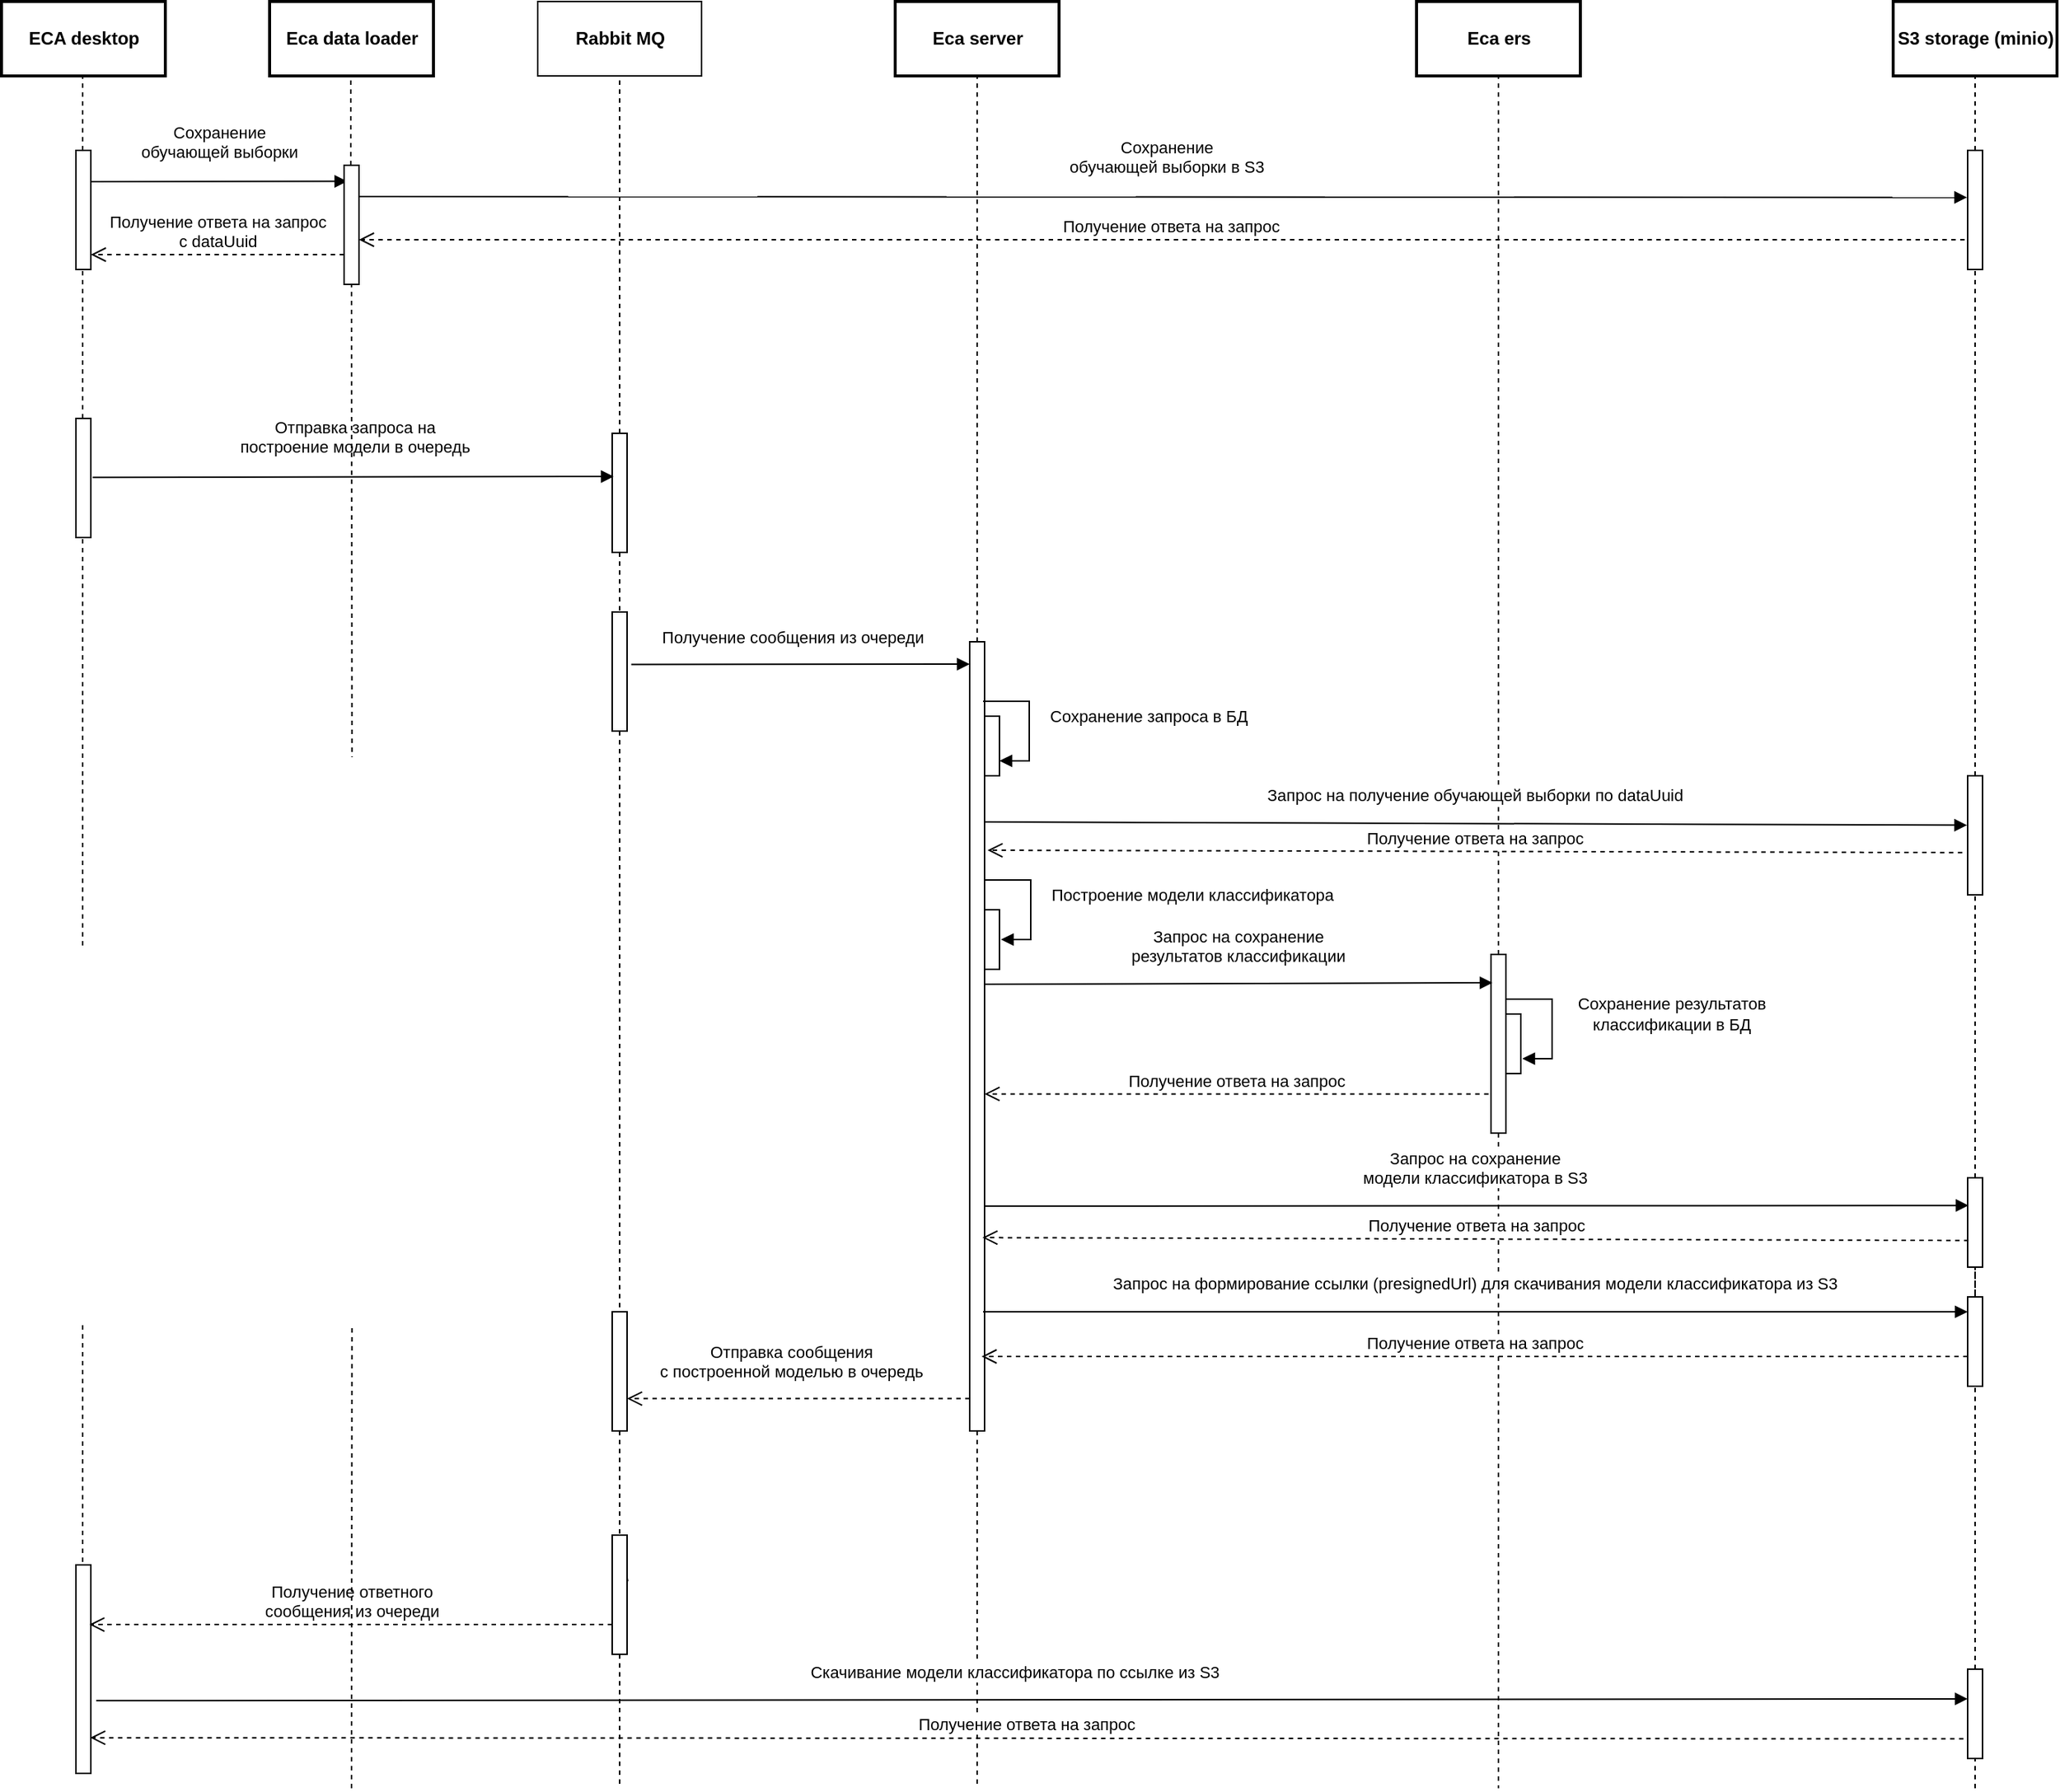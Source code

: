 <mxfile version="21.7.2" type="device">
  <diagram id="kgpKYQtTHZ0yAKxKKP6v" name="Page-1">
    <mxGraphModel dx="2412" dy="1962" grid="1" gridSize="10" guides="1" tooltips="1" connect="1" arrows="1" fold="1" page="1" pageScale="1" pageWidth="850" pageHeight="1100" math="0" shadow="0">
      <root>
        <mxCell id="0" />
        <mxCell id="1" parent="0" />
        <mxCell id="ROyKjx6-kNw4g7D_P5h5-13" value="" style="edgeStyle=orthogonalEdgeStyle;rounded=0;orthogonalLoop=1;jettySize=auto;html=1;entryX=0.5;entryY=1;entryDx=0;entryDy=0;dashed=1;endArrow=none;endFill=0;strokeColor=#000000;" edge="1" parent="1">
          <mxGeometry relative="1" as="geometry">
            <mxPoint x="-35.5" y="1020" as="sourcePoint" />
            <mxPoint x="-35.5" y="10" as="targetPoint" />
          </mxGeometry>
        </mxCell>
        <mxCell id="naLQoQvjF8YPUEuu64ZZ-2" value="" style="html=1;points=[];perimeter=orthogonalPerimeter;" parent="1" vertex="1">
          <mxGeometry x="-40" y="240" width="10" height="80" as="geometry" />
        </mxCell>
        <mxCell id="naLQoQvjF8YPUEuu64ZZ-12" value="&lt;b&gt;ECA desktop&lt;/b&gt;" style="html=1;strokeWidth=2;" parent="1" vertex="1">
          <mxGeometry x="-90" y="-40" width="110" height="50" as="geometry" />
        </mxCell>
        <mxCell id="naLQoQvjF8YPUEuu64ZZ-18" style="edgeStyle=orthogonalEdgeStyle;rounded=0;orthogonalLoop=1;jettySize=auto;html=1;entryX=0.5;entryY=1;entryDx=0;entryDy=0;dashed=1;endArrow=none;endFill=0;" parent="1" source="naLQoQvjF8YPUEuu64ZZ-13" target="naLQoQvjF8YPUEuu64ZZ-17" edge="1">
          <mxGeometry relative="1" as="geometry" />
        </mxCell>
        <mxCell id="naLQoQvjF8YPUEuu64ZZ-13" value="" style="html=1;points=[];perimeter=orthogonalPerimeter;" parent="1" vertex="1">
          <mxGeometry x="320" y="250" width="10" height="80" as="geometry" />
        </mxCell>
        <mxCell id="naLQoQvjF8YPUEuu64ZZ-16" value="&lt;font style=&quot;font-size: 11px&quot;&gt;Отправка запроса на &lt;br&gt;построение модели в очередь&lt;/font&gt;" style="html=1;verticalAlign=bottom;endArrow=block;exitX=1.12;exitY=0.495;exitDx=0;exitDy=0;exitPerimeter=0;" parent="1" edge="1" source="naLQoQvjF8YPUEuu64ZZ-2">
          <mxGeometry x="0.004" y="11" width="80" relative="1" as="geometry">
            <mxPoint x="80" y="280" as="sourcePoint" />
            <mxPoint x="321" y="279" as="targetPoint" />
            <mxPoint as="offset" />
          </mxGeometry>
        </mxCell>
        <mxCell id="naLQoQvjF8YPUEuu64ZZ-17" value="&lt;b&gt;Rabbit MQ&lt;/b&gt;" style="html=1;" parent="1" vertex="1">
          <mxGeometry x="270" y="-40" width="110" height="50" as="geometry" />
        </mxCell>
        <mxCell id="naLQoQvjF8YPUEuu64ZZ-22" value="&lt;b&gt;Eca server&lt;/b&gt;" style="html=1;strokeWidth=2;" parent="1" vertex="1">
          <mxGeometry x="510" y="-40" width="110" height="50" as="geometry" />
        </mxCell>
        <mxCell id="naLQoQvjF8YPUEuu64ZZ-24" value="&lt;b&gt;Eca ers&lt;/b&gt;" style="html=1;strokeWidth=2;" parent="1" vertex="1">
          <mxGeometry x="860" y="-40" width="110" height="50" as="geometry" />
        </mxCell>
        <mxCell id="naLQoQvjF8YPUEuu64ZZ-40" style="edgeStyle=orthogonalEdgeStyle;rounded=0;orthogonalLoop=1;jettySize=auto;html=1;entryX=0.5;entryY=1;entryDx=0;entryDy=0;dashed=1;endArrow=none;endFill=0;strokeColor=#000000;" parent="1" source="naLQoQvjF8YPUEuu64ZZ-25" target="naLQoQvjF8YPUEuu64ZZ-22" edge="1">
          <mxGeometry relative="1" as="geometry" />
        </mxCell>
        <mxCell id="naLQoQvjF8YPUEuu64ZZ-56" style="edgeStyle=orthogonalEdgeStyle;rounded=0;orthogonalLoop=1;jettySize=auto;html=1;dashed=1;endArrow=none;endFill=0;strokeColor=#000000;" parent="1" source="naLQoQvjF8YPUEuu64ZZ-25" edge="1">
          <mxGeometry relative="1" as="geometry">
            <mxPoint x="565" y="1160" as="targetPoint" />
          </mxGeometry>
        </mxCell>
        <mxCell id="naLQoQvjF8YPUEuu64ZZ-25" value="" style="html=1;points=[];perimeter=orthogonalPerimeter;" parent="1" vertex="1">
          <mxGeometry x="560" y="390" width="10" height="530" as="geometry" />
        </mxCell>
        <mxCell id="naLQoQvjF8YPUEuu64ZZ-31" value="" style="html=1;points=[];perimeter=orthogonalPerimeter;" parent="1" vertex="1">
          <mxGeometry x="320" y="370" width="10" height="80" as="geometry" />
        </mxCell>
        <mxCell id="naLQoQvjF8YPUEuu64ZZ-32" style="edgeStyle=orthogonalEdgeStyle;rounded=0;orthogonalLoop=1;jettySize=auto;html=1;dashed=1;endArrow=none;endFill=0;" parent="1" source="naLQoQvjF8YPUEuu64ZZ-13" target="naLQoQvjF8YPUEuu64ZZ-31" edge="1">
          <mxGeometry relative="1" as="geometry">
            <mxPoint x="325" y="770" as="targetPoint" />
            <mxPoint x="325" y="330" as="sourcePoint" />
          </mxGeometry>
        </mxCell>
        <mxCell id="naLQoQvjF8YPUEuu64ZZ-34" value="&lt;font style=&quot;font-size: 11px&quot;&gt;Получение сообщения из очереди&lt;/font&gt;" style="html=1;verticalAlign=bottom;endArrow=block;strokeColor=#000000;exitX=1.28;exitY=0.44;exitDx=0;exitDy=0;exitPerimeter=0;" parent="1" edge="1" source="naLQoQvjF8YPUEuu64ZZ-31">
          <mxGeometry x="-0.043" y="9" width="80" relative="1" as="geometry">
            <mxPoint x="330" y="423" as="sourcePoint" />
            <mxPoint x="560" y="405" as="targetPoint" />
            <mxPoint as="offset" />
          </mxGeometry>
        </mxCell>
        <mxCell id="naLQoQvjF8YPUEuu64ZZ-35" value="" style="html=1;points=[];perimeter=orthogonalPerimeter;" parent="1" vertex="1">
          <mxGeometry x="570" y="440" width="10" height="40" as="geometry" />
        </mxCell>
        <mxCell id="naLQoQvjF8YPUEuu64ZZ-36" value="Сохранение запроса в БД" style="edgeStyle=orthogonalEdgeStyle;html=1;align=left;spacingLeft=2;endArrow=block;rounded=0;strokeColor=#000000;" parent="1" edge="1">
          <mxGeometry x="-0.099" y="10" relative="1" as="geometry">
            <mxPoint x="569" y="430" as="sourcePoint" />
            <Array as="points">
              <mxPoint x="600" y="430" />
              <mxPoint x="600" y="470" />
            </Array>
            <mxPoint x="580" y="470" as="targetPoint" />
            <mxPoint as="offset" />
          </mxGeometry>
        </mxCell>
        <mxCell id="naLQoQvjF8YPUEuu64ZZ-38" value="" style="html=1;points=[];perimeter=orthogonalPerimeter;" parent="1" vertex="1">
          <mxGeometry x="570" y="570" width="10" height="40" as="geometry" />
        </mxCell>
        <mxCell id="naLQoQvjF8YPUEuu64ZZ-48" style="edgeStyle=orthogonalEdgeStyle;rounded=0;orthogonalLoop=1;jettySize=auto;html=1;entryX=0.5;entryY=1;entryDx=0;entryDy=0;endArrow=none;endFill=0;strokeColor=#000000;dashed=1;" parent="1" source="naLQoQvjF8YPUEuu64ZZ-42" target="naLQoQvjF8YPUEuu64ZZ-24" edge="1">
          <mxGeometry relative="1" as="geometry" />
        </mxCell>
        <mxCell id="naLQoQvjF8YPUEuu64ZZ-57" style="edgeStyle=orthogonalEdgeStyle;rounded=0;orthogonalLoop=1;jettySize=auto;html=1;dashed=1;endArrow=none;endFill=0;strokeColor=#000000;" parent="1" source="naLQoQvjF8YPUEuu64ZZ-42" edge="1">
          <mxGeometry relative="1" as="geometry">
            <mxPoint x="915" y="1160" as="targetPoint" />
          </mxGeometry>
        </mxCell>
        <mxCell id="naLQoQvjF8YPUEuu64ZZ-42" value="" style="html=1;points=[];perimeter=orthogonalPerimeter;" parent="1" vertex="1">
          <mxGeometry x="910" y="600" width="10" height="120" as="geometry" />
        </mxCell>
        <mxCell id="naLQoQvjF8YPUEuu64ZZ-44" value="&lt;font style=&quot;font-size: 11px&quot;&gt;Запрос на сохранение&lt;br&gt;результатов классификации&lt;/font&gt;" style="html=1;verticalAlign=bottom;endArrow=block;strokeColor=#000000;" parent="1" edge="1">
          <mxGeometry x="-0.003" y="10" width="80" relative="1" as="geometry">
            <mxPoint x="570" y="620" as="sourcePoint" />
            <mxPoint x="911" y="619" as="targetPoint" />
            <mxPoint as="offset" />
          </mxGeometry>
        </mxCell>
        <mxCell id="naLQoQvjF8YPUEuu64ZZ-45" value="&lt;font style=&quot;font-size: 11px&quot;&gt;Получение ответа на запрос&lt;/font&gt;" style="html=1;verticalAlign=bottom;endArrow=open;dashed=1;endSize=8;strokeColor=#000000;exitX=-0.165;exitY=0.781;exitDx=0;exitDy=0;exitPerimeter=0;" parent="1" source="naLQoQvjF8YPUEuu64ZZ-42" target="naLQoQvjF8YPUEuu64ZZ-25" edge="1">
          <mxGeometry relative="1" as="geometry">
            <mxPoint x="910" y="680" as="sourcePoint" />
            <mxPoint x="830" y="680" as="targetPoint" />
          </mxGeometry>
        </mxCell>
        <mxCell id="naLQoQvjF8YPUEuu64ZZ-46" value="&lt;font style=&quot;font-size: 11px&quot;&gt;Построение модели классификатора&lt;/font&gt;" style="edgeStyle=orthogonalEdgeStyle;html=1;align=left;spacingLeft=2;endArrow=block;rounded=0;strokeColor=#000000;" parent="1" edge="1">
          <mxGeometry x="-0.099" y="10" relative="1" as="geometry">
            <mxPoint x="570" y="550" as="sourcePoint" />
            <Array as="points">
              <mxPoint x="570" y="550" />
              <mxPoint x="601" y="550" />
              <mxPoint x="601" y="590" />
            </Array>
            <mxPoint x="581" y="590" as="targetPoint" />
            <mxPoint as="offset" />
          </mxGeometry>
        </mxCell>
        <mxCell id="naLQoQvjF8YPUEuu64ZZ-55" style="edgeStyle=orthogonalEdgeStyle;rounded=0;orthogonalLoop=1;jettySize=auto;html=1;dashed=1;endArrow=none;endFill=0;strokeColor=#000000;" parent="1" source="naLQoQvjF8YPUEuu64ZZ-58" edge="1">
          <mxGeometry relative="1" as="geometry">
            <mxPoint x="325" y="1160" as="targetPoint" />
          </mxGeometry>
        </mxCell>
        <mxCell id="naLQoQvjF8YPUEuu64ZZ-50" value="" style="html=1;points=[];perimeter=orthogonalPerimeter;" parent="1" vertex="1">
          <mxGeometry x="320" y="840" width="10" height="80" as="geometry" />
        </mxCell>
        <mxCell id="naLQoQvjF8YPUEuu64ZZ-51" style="edgeStyle=orthogonalEdgeStyle;rounded=0;orthogonalLoop=1;jettySize=auto;html=1;dashed=1;endArrow=none;endFill=0;" parent="1" source="naLQoQvjF8YPUEuu64ZZ-31" target="naLQoQvjF8YPUEuu64ZZ-50" edge="1">
          <mxGeometry relative="1" as="geometry">
            <mxPoint x="325" y="760" as="targetPoint" />
            <mxPoint x="325" y="450" as="sourcePoint" />
          </mxGeometry>
        </mxCell>
        <mxCell id="naLQoQvjF8YPUEuu64ZZ-52" value="&lt;font style=&quot;font-size: 11px&quot;&gt;Отправка сообщения&lt;br&gt;с построенной моделью в очередь&lt;/font&gt;" style="html=1;verticalAlign=bottom;endArrow=open;dashed=1;endSize=8;strokeColor=#000000;exitX=0;exitY=0.959;exitDx=0;exitDy=0;exitPerimeter=0;" parent="1" source="naLQoQvjF8YPUEuu64ZZ-25" target="naLQoQvjF8YPUEuu64ZZ-50" edge="1">
          <mxGeometry x="0.043" y="-9" relative="1" as="geometry">
            <mxPoint x="560" y="739.5" as="sourcePoint" />
            <mxPoint x="480" y="739.5" as="targetPoint" />
            <mxPoint as="offset" />
          </mxGeometry>
        </mxCell>
        <mxCell id="naLQoQvjF8YPUEuu64ZZ-53" value="" style="html=1;points=[];perimeter=orthogonalPerimeter;" parent="1" vertex="1">
          <mxGeometry x="-40" y="1010" width="10" height="140" as="geometry" />
        </mxCell>
        <mxCell id="naLQoQvjF8YPUEuu64ZZ-59" style="edgeStyle=orthogonalEdgeStyle;rounded=0;orthogonalLoop=1;jettySize=auto;html=1;dashed=1;endArrow=none;endFill=0;strokeColor=#000000;" parent="1" source="naLQoQvjF8YPUEuu64ZZ-50" target="naLQoQvjF8YPUEuu64ZZ-58" edge="1">
          <mxGeometry relative="1" as="geometry">
            <mxPoint x="325" y="1000" as="targetPoint" />
            <mxPoint x="325" y="780" as="sourcePoint" />
          </mxGeometry>
        </mxCell>
        <mxCell id="naLQoQvjF8YPUEuu64ZZ-60" value="&lt;font style=&quot;font-size: 11px&quot;&gt;Получение ответного&lt;br&gt;сообщения из очереди&lt;/font&gt;" style="html=1;verticalAlign=bottom;endArrow=open;dashed=1;endSize=8;strokeColor=#000000;entryX=0.9;entryY=0.286;entryDx=0;entryDy=0;entryPerimeter=0;" parent="1" source="naLQoQvjF8YPUEuu64ZZ-58" target="naLQoQvjF8YPUEuu64ZZ-53" edge="1">
          <mxGeometry x="-0.004" relative="1" as="geometry">
            <mxPoint x="320" y="1040" as="sourcePoint" />
            <mxPoint x="240" y="869.5" as="targetPoint" />
            <mxPoint as="offset" />
          </mxGeometry>
        </mxCell>
        <mxCell id="Wha3gfl5ObDoSyTYLjjx-1" value="" style="html=1;points=[];perimeter=orthogonalPerimeter;" parent="1" vertex="1">
          <mxGeometry x="920" y="640" width="10" height="40" as="geometry" />
        </mxCell>
        <mxCell id="Wha3gfl5ObDoSyTYLjjx-2" value="Сохранение результатов&lt;br&gt;классификации в БД" style="edgeStyle=orthogonalEdgeStyle;html=1;align=center;spacingLeft=2;endArrow=block;rounded=0;strokeColor=#000000;" parent="1" edge="1">
          <mxGeometry x="-0.1" y="79" relative="1" as="geometry">
            <mxPoint x="920" y="630" as="sourcePoint" />
            <Array as="points">
              <mxPoint x="920" y="630" />
              <mxPoint x="951" y="630" />
              <mxPoint x="951" y="670" />
            </Array>
            <mxPoint x="931" y="670" as="targetPoint" />
            <mxPoint as="offset" />
          </mxGeometry>
        </mxCell>
        <mxCell id="bhw_Wczlu2RFrwPE-7u4-1" value="&lt;b&gt;S3 storage (minio)&lt;/b&gt;" style="html=1;strokeWidth=2;" parent="1" vertex="1">
          <mxGeometry x="1180" y="-40" width="110" height="50" as="geometry" />
        </mxCell>
        <mxCell id="bhw_Wczlu2RFrwPE-7u4-3" style="edgeStyle=orthogonalEdgeStyle;rounded=0;orthogonalLoop=1;jettySize=auto;html=1;endArrow=none;endFill=0;strokeColor=#000000;dashed=1;entryX=0.5;entryY=1;entryDx=0;entryDy=0;" parent="1" source="ROyKjx6-kNw4g7D_P5h5-15" edge="1" target="bhw_Wczlu2RFrwPE-7u4-1">
          <mxGeometry relative="1" as="geometry">
            <mxPoint x="1240" y="1120" as="sourcePoint" />
            <mxPoint x="1240" y="10" as="targetPoint" />
            <Array as="points" />
          </mxGeometry>
        </mxCell>
        <mxCell id="bhw_Wczlu2RFrwPE-7u4-5" value="" style="edgeStyle=orthogonalEdgeStyle;rounded=0;orthogonalLoop=1;jettySize=auto;html=1;entryX=0.5;entryY=1;entryDx=0;entryDy=0;endArrow=none;endFill=0;strokeColor=#000000;dashed=1;" parent="1" source="bhw_Wczlu2RFrwPE-7u4-9" target="bhw_Wczlu2RFrwPE-7u4-4" edge="1">
          <mxGeometry relative="1" as="geometry">
            <mxPoint x="1245" y="1120" as="sourcePoint" />
            <mxPoint x="1240" y="150" as="targetPoint" />
          </mxGeometry>
        </mxCell>
        <mxCell id="bhw_Wczlu2RFrwPE-7u4-4" value="" style="html=1;points=[];perimeter=orthogonalPerimeter;" parent="1" vertex="1">
          <mxGeometry x="1230" y="750" width="10" height="60" as="geometry" />
        </mxCell>
        <mxCell id="bhw_Wczlu2RFrwPE-7u4-6" value="&lt;font style=&quot;font-size: 11px&quot;&gt;Запрос на сохранение&lt;br&gt;модели классификатора в S3&lt;br&gt;&lt;/font&gt;" style="html=1;verticalAlign=bottom;endArrow=block;strokeColor=#000000;entryX=0.059;entryY=0.31;entryDx=0;entryDy=0;entryPerimeter=0;" parent="1" target="bhw_Wczlu2RFrwPE-7u4-4" edge="1">
          <mxGeometry x="-0.003" y="10" width="80" relative="1" as="geometry">
            <mxPoint x="570" y="769" as="sourcePoint" />
            <mxPoint x="911" y="770" as="targetPoint" />
            <mxPoint as="offset" />
          </mxGeometry>
        </mxCell>
        <mxCell id="bhw_Wczlu2RFrwPE-7u4-7" value="&lt;font style=&quot;font-size: 11px&quot;&gt;Получение ответа на запрос&lt;/font&gt;" style="html=1;verticalAlign=bottom;endArrow=open;dashed=1;endSize=8;strokeColor=#000000;exitX=0.059;exitY=0.702;exitDx=0;exitDy=0;exitPerimeter=0;entryX=0.859;entryY=0.755;entryDx=0;entryDy=0;entryPerimeter=0;" parent="1" source="bhw_Wczlu2RFrwPE-7u4-4" target="naLQoQvjF8YPUEuu64ZZ-25" edge="1">
          <mxGeometry relative="1" as="geometry">
            <mxPoint x="1208" y="800" as="sourcePoint" />
            <mxPoint x="870" y="800" as="targetPoint" />
          </mxGeometry>
        </mxCell>
        <mxCell id="bhw_Wczlu2RFrwPE-7u4-10" value="" style="edgeStyle=orthogonalEdgeStyle;rounded=0;orthogonalLoop=1;jettySize=auto;html=1;entryX=0.5;entryY=1;entryDx=0;entryDy=0;endArrow=none;endFill=0;strokeColor=#000000;dashed=1;" parent="1" source="bhw_Wczlu2RFrwPE-7u4-15" target="bhw_Wczlu2RFrwPE-7u4-9" edge="1">
          <mxGeometry relative="1" as="geometry">
            <mxPoint x="1245" y="1160" as="sourcePoint" />
            <mxPoint x="1245" y="810" as="targetPoint" />
            <Array as="points">
              <mxPoint x="1235" y="1110" />
            </Array>
          </mxGeometry>
        </mxCell>
        <mxCell id="bhw_Wczlu2RFrwPE-7u4-9" value="" style="html=1;points=[];perimeter=orthogonalPerimeter;" parent="1" vertex="1">
          <mxGeometry x="1230" y="830" width="10" height="60" as="geometry" />
        </mxCell>
        <mxCell id="bhw_Wczlu2RFrwPE-7u4-11" value="&lt;font style=&quot;font-size: 11px&quot;&gt;Запрос на формирование ссылки (presignedUrl) для скачивания модели классификатора из S3&lt;br&gt;&lt;/font&gt;" style="html=1;verticalAlign=bottom;endArrow=block;strokeColor=#000000;" parent="1" edge="1">
          <mxGeometry x="-0.003" y="10" width="80" relative="1" as="geometry">
            <mxPoint x="569" y="840" as="sourcePoint" />
            <mxPoint x="1230" y="840" as="targetPoint" />
            <mxPoint as="offset" />
          </mxGeometry>
        </mxCell>
        <mxCell id="bhw_Wczlu2RFrwPE-7u4-12" value="&lt;font style=&quot;font-size: 11px&quot;&gt;Получение ответа на запрос&lt;/font&gt;" style="html=1;verticalAlign=bottom;endArrow=open;dashed=1;endSize=8;strokeColor=#000000;" parent="1" edge="1">
          <mxGeometry relative="1" as="geometry">
            <mxPoint x="1230" y="870" as="sourcePoint" />
            <mxPoint x="568" y="870" as="targetPoint" />
          </mxGeometry>
        </mxCell>
        <mxCell id="bhw_Wczlu2RFrwPE-7u4-13" value="" style="html=1;verticalAlign=bottom;endArrow=open;dashed=1;endSize=8;strokeColor=#000000;entryX=0.9;entryY=0.25;entryDx=0;entryDy=0;entryPerimeter=0;" parent="1" target="naLQoQvjF8YPUEuu64ZZ-58" edge="1">
          <mxGeometry x="-0.004" relative="1" as="geometry">
            <mxPoint x="320" y="1040" as="sourcePoint" />
            <mxPoint x="79" y="1048" as="targetPoint" />
            <mxPoint as="offset" />
          </mxGeometry>
        </mxCell>
        <mxCell id="naLQoQvjF8YPUEuu64ZZ-58" value="" style="html=1;points=[];perimeter=orthogonalPerimeter;" parent="1" vertex="1">
          <mxGeometry x="320" y="990" width="10" height="80" as="geometry" />
        </mxCell>
        <mxCell id="bhw_Wczlu2RFrwPE-7u4-16" value="" style="edgeStyle=orthogonalEdgeStyle;rounded=0;orthogonalLoop=1;jettySize=auto;html=1;entryX=0.5;entryY=1;entryDx=0;entryDy=0;endArrow=none;endFill=0;strokeColor=#000000;dashed=1;" parent="1" target="bhw_Wczlu2RFrwPE-7u4-15" edge="1">
          <mxGeometry relative="1" as="geometry">
            <mxPoint x="1235" y="1160" as="sourcePoint" />
            <mxPoint x="1245" y="890" as="targetPoint" />
          </mxGeometry>
        </mxCell>
        <mxCell id="bhw_Wczlu2RFrwPE-7u4-15" value="" style="html=1;points=[];perimeter=orthogonalPerimeter;" parent="1" vertex="1">
          <mxGeometry x="1230" y="1080" width="10" height="60" as="geometry" />
        </mxCell>
        <mxCell id="bhw_Wczlu2RFrwPE-7u4-18" value="&lt;font style=&quot;font-size: 11px&quot;&gt;Скачивание модели классификатора по ссылке из S3&lt;br&gt;&lt;/font&gt;" style="html=1;verticalAlign=bottom;endArrow=block;strokeColor=#000000;entryX=0;entryY=0.333;entryDx=0;entryDy=0;entryPerimeter=0;exitX=1.36;exitY=0.651;exitDx=0;exitDy=0;exitPerimeter=0;" parent="1" target="bhw_Wczlu2RFrwPE-7u4-15" edge="1" source="naLQoQvjF8YPUEuu64ZZ-53">
          <mxGeometry x="-0.017" y="10" width="80" relative="1" as="geometry">
            <mxPoint x="80" y="1100" as="sourcePoint" />
            <mxPoint x="751" y="1100" as="targetPoint" />
            <mxPoint x="-1" as="offset" />
          </mxGeometry>
        </mxCell>
        <mxCell id="bhw_Wczlu2RFrwPE-7u4-19" value="&lt;font style=&quot;font-size: 11px&quot;&gt;Получение ответа на запрос&lt;/font&gt;" style="html=1;verticalAlign=bottom;endArrow=open;dashed=1;endSize=8;strokeColor=#000000;entryX=0.96;entryY=0.829;entryDx=0;entryDy=0;entryPerimeter=0;exitX=-0.28;exitY=0.78;exitDx=0;exitDy=0;exitPerimeter=0;" parent="1" target="naLQoQvjF8YPUEuu64ZZ-53" edge="1" source="bhw_Wczlu2RFrwPE-7u4-15">
          <mxGeometry relative="1" as="geometry">
            <mxPoint x="1230" y="1130" as="sourcePoint" />
            <mxPoint x="568" y="1130" as="targetPoint" />
          </mxGeometry>
        </mxCell>
        <mxCell id="ROyKjx6-kNw4g7D_P5h5-2" value="&lt;b&gt;Eca data loader&lt;/b&gt;" style="html=1;strokeWidth=2;" vertex="1" parent="1">
          <mxGeometry x="90" y="-40" width="110" height="50" as="geometry" />
        </mxCell>
        <mxCell id="ROyKjx6-kNw4g7D_P5h5-4" value="" style="html=1;points=[];perimeter=orthogonalPerimeter;" vertex="1" parent="1">
          <mxGeometry x="-40" y="60" width="10" height="80" as="geometry" />
        </mxCell>
        <mxCell id="ROyKjx6-kNw4g7D_P5h5-5" style="edgeStyle=orthogonalEdgeStyle;rounded=0;orthogonalLoop=1;jettySize=auto;html=1;entryX=0.5;entryY=1;entryDx=0;entryDy=0;dashed=1;endArrow=none;endFill=0;strokeColor=#000000;" edge="1" parent="1" source="ROyKjx6-kNw4g7D_P5h5-7">
          <mxGeometry relative="1" as="geometry">
            <mxPoint x="145" y="1160" as="sourcePoint" />
            <mxPoint x="144.5" y="10" as="targetPoint" />
          </mxGeometry>
        </mxCell>
        <mxCell id="ROyKjx6-kNw4g7D_P5h5-6" value="&lt;font style=&quot;font-size: 11px&quot;&gt;Сохранение&lt;br&gt;обучающей выборки&lt;br&gt;&lt;/font&gt;" style="html=1;verticalAlign=bottom;endArrow=block;exitX=1.12;exitY=0.495;exitDx=0;exitDy=0;exitPerimeter=0;entryX=0.212;entryY=0.135;entryDx=0;entryDy=0;entryPerimeter=0;" edge="1" parent="1" target="ROyKjx6-kNw4g7D_P5h5-7">
          <mxGeometry x="0.004" y="11" width="80" relative="1" as="geometry">
            <mxPoint x="-30" y="81" as="sourcePoint" />
            <mxPoint x="130" y="80" as="targetPoint" />
            <mxPoint as="offset" />
          </mxGeometry>
        </mxCell>
        <mxCell id="ROyKjx6-kNw4g7D_P5h5-8" value="" style="edgeStyle=orthogonalEdgeStyle;rounded=0;orthogonalLoop=1;jettySize=auto;html=1;entryX=0.5;entryY=1;entryDx=0;entryDy=0;dashed=1;endArrow=none;endFill=0;strokeColor=#000000;" edge="1" parent="1" target="ROyKjx6-kNw4g7D_P5h5-7">
          <mxGeometry relative="1" as="geometry">
            <mxPoint x="145" y="1160" as="sourcePoint" />
            <mxPoint x="144.5" y="10" as="targetPoint" />
          </mxGeometry>
        </mxCell>
        <mxCell id="ROyKjx6-kNw4g7D_P5h5-7" value="" style="html=1;points=[];perimeter=orthogonalPerimeter;" vertex="1" parent="1">
          <mxGeometry x="140" y="70" width="10" height="80" as="geometry" />
        </mxCell>
        <mxCell id="ROyKjx6-kNw4g7D_P5h5-9" value="&lt;font style=&quot;font-size: 11px&quot;&gt;Получение ответа на запрос&lt;br&gt;c dataUuid&lt;/font&gt;" style="html=1;verticalAlign=bottom;endArrow=open;dashed=1;endSize=8;strokeColor=#000000;exitX=0;exitY=0.75;exitDx=0;exitDy=0;exitPerimeter=0;" edge="1" parent="1" source="ROyKjx6-kNw4g7D_P5h5-7">
          <mxGeometry relative="1" as="geometry">
            <mxPoint x="308" y="130" as="sourcePoint" />
            <mxPoint x="-30" y="130" as="targetPoint" />
          </mxGeometry>
        </mxCell>
        <mxCell id="ROyKjx6-kNw4g7D_P5h5-10" value="&lt;font style=&quot;font-size: 11px&quot;&gt;Сохранение&lt;br&gt;обучающей выборки в S3&lt;br&gt;&lt;/font&gt;" style="html=1;verticalAlign=bottom;endArrow=block;exitX=1.12;exitY=0.495;exitDx=0;exitDy=0;exitPerimeter=0;entryX=-0.04;entryY=0.395;entryDx=0;entryDy=0;entryPerimeter=0;" edge="1" parent="1" target="ROyKjx6-kNw4g7D_P5h5-15">
          <mxGeometry x="0.004" y="11" width="80" relative="1" as="geometry">
            <mxPoint x="150" y="91" as="sourcePoint" />
            <mxPoint x="1240" y="90" as="targetPoint" />
            <mxPoint as="offset" />
          </mxGeometry>
        </mxCell>
        <mxCell id="ROyKjx6-kNw4g7D_P5h5-11" value="&lt;font style=&quot;font-size: 11px&quot;&gt;Получение ответа на запрос&lt;/font&gt;" style="html=1;verticalAlign=bottom;endArrow=open;dashed=1;endSize=8;strokeColor=#000000;" edge="1" parent="1">
          <mxGeometry relative="1" as="geometry">
            <mxPoint x="1240" y="120" as="sourcePoint" />
            <mxPoint x="150" y="120" as="targetPoint" />
          </mxGeometry>
        </mxCell>
        <mxCell id="ROyKjx6-kNw4g7D_P5h5-14" value="&lt;font style=&quot;font-size: 11px&quot;&gt;Запрос на получение обучающей выборки по dataUuid&lt;br&gt;&lt;/font&gt;" style="html=1;verticalAlign=bottom;endArrow=block;strokeColor=#000000;entryX=-0.04;entryY=0.415;entryDx=0;entryDy=0;entryPerimeter=0;" edge="1" parent="1" target="ROyKjx6-kNw4g7D_P5h5-17">
          <mxGeometry x="-0.003" y="10" width="80" relative="1" as="geometry">
            <mxPoint x="570" y="511" as="sourcePoint" />
            <mxPoint x="911" y="510" as="targetPoint" />
            <mxPoint as="offset" />
          </mxGeometry>
        </mxCell>
        <mxCell id="ROyKjx6-kNw4g7D_P5h5-16" value="" style="edgeStyle=orthogonalEdgeStyle;rounded=0;orthogonalLoop=1;jettySize=auto;html=1;endArrow=none;endFill=0;strokeColor=#000000;dashed=1;entryX=0.5;entryY=1;entryDx=0;entryDy=0;" edge="1" parent="1" source="ROyKjx6-kNw4g7D_P5h5-17" target="ROyKjx6-kNw4g7D_P5h5-15">
          <mxGeometry relative="1" as="geometry">
            <mxPoint x="1240" y="780" as="sourcePoint" />
            <mxPoint x="1235" y="10" as="targetPoint" />
            <Array as="points" />
          </mxGeometry>
        </mxCell>
        <mxCell id="ROyKjx6-kNw4g7D_P5h5-15" value="" style="html=1;points=[];perimeter=orthogonalPerimeter;" vertex="1" parent="1">
          <mxGeometry x="1230" y="60" width="10" height="80" as="geometry" />
        </mxCell>
        <mxCell id="ROyKjx6-kNw4g7D_P5h5-18" value="" style="edgeStyle=orthogonalEdgeStyle;rounded=0;orthogonalLoop=1;jettySize=auto;html=1;endArrow=none;endFill=0;strokeColor=#000000;dashed=1;entryX=0.5;entryY=1;entryDx=0;entryDy=0;" edge="1" parent="1" source="bhw_Wczlu2RFrwPE-7u4-4" target="ROyKjx6-kNw4g7D_P5h5-17">
          <mxGeometry relative="1" as="geometry">
            <mxPoint x="1240" y="780" as="sourcePoint" />
            <mxPoint x="1235" y="140" as="targetPoint" />
            <Array as="points">
              <mxPoint x="1235" y="780" />
            </Array>
          </mxGeometry>
        </mxCell>
        <mxCell id="ROyKjx6-kNw4g7D_P5h5-17" value="" style="html=1;points=[];perimeter=orthogonalPerimeter;" vertex="1" parent="1">
          <mxGeometry x="1230" y="480" width="10" height="80" as="geometry" />
        </mxCell>
        <mxCell id="ROyKjx6-kNw4g7D_P5h5-20" value="&lt;font style=&quot;font-size: 11px&quot;&gt;Получение ответа на запрос&lt;/font&gt;" style="html=1;verticalAlign=bottom;endArrow=open;dashed=1;endSize=8;strokeColor=#000000;exitX=-0.36;exitY=0.645;exitDx=0;exitDy=0;exitPerimeter=0;" edge="1" parent="1" source="ROyKjx6-kNw4g7D_P5h5-17">
          <mxGeometry relative="1" as="geometry">
            <mxPoint x="910" y="530" as="sourcePoint" />
            <mxPoint x="572" y="530" as="targetPoint" />
          </mxGeometry>
        </mxCell>
      </root>
    </mxGraphModel>
  </diagram>
</mxfile>
